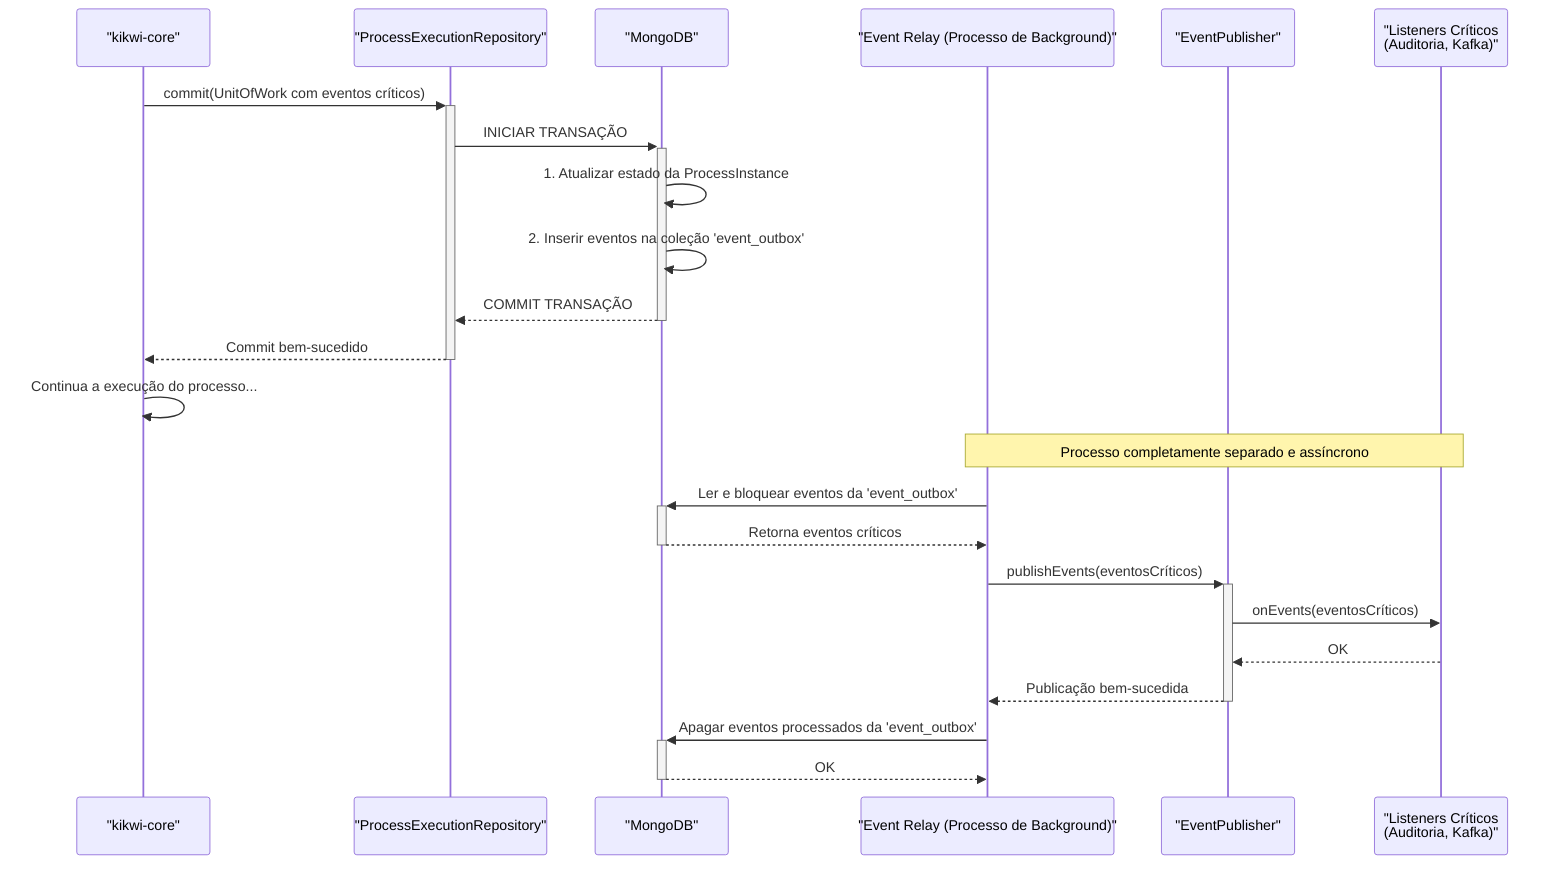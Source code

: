 sequenceDiagram
    participant Core as "kikwi-core"
    participant Repository as "ProcessExecutionRepository"
    participant MongoDB as "MongoDB"
    participant Relay as "Event Relay (Processo de Background)"
    participant Publisher as "EventPublisher"
    participant Listeners as "Listeners Críticos<br>(Auditoria, Kafka)"

    Core->>+Repository: commit(UnitOfWork com eventos críticos)
    Repository->>+MongoDB: INICIAR TRANSAÇÃO
    MongoDB->>MongoDB: 1. Atualizar estado da ProcessInstance
    MongoDB->>MongoDB: 2. Inserir eventos na coleção 'event_outbox'
    MongoDB-->>-Repository: COMMIT TRANSAÇÃO
    Repository-->>-Core: Commit bem-sucedido
    Core->>Core: Continua a execução do processo...

    Note over Relay, Listeners: Processo completamente separado e assíncrono

    Relay->>+MongoDB: Ler e bloquear eventos da 'event_outbox'
    MongoDB-->>-Relay: Retorna eventos críticos

    Relay->>+Publisher: publishEvents(eventosCríticos)
    Publisher->>Listeners: onEvents(eventosCríticos)
    Listeners-->>Publisher: OK
    Publisher-->>-Relay: Publicação bem-sucedida

    Relay->>+MongoDB: Apagar eventos processados da 'event_outbox'
    MongoDB-->>-Relay: OK